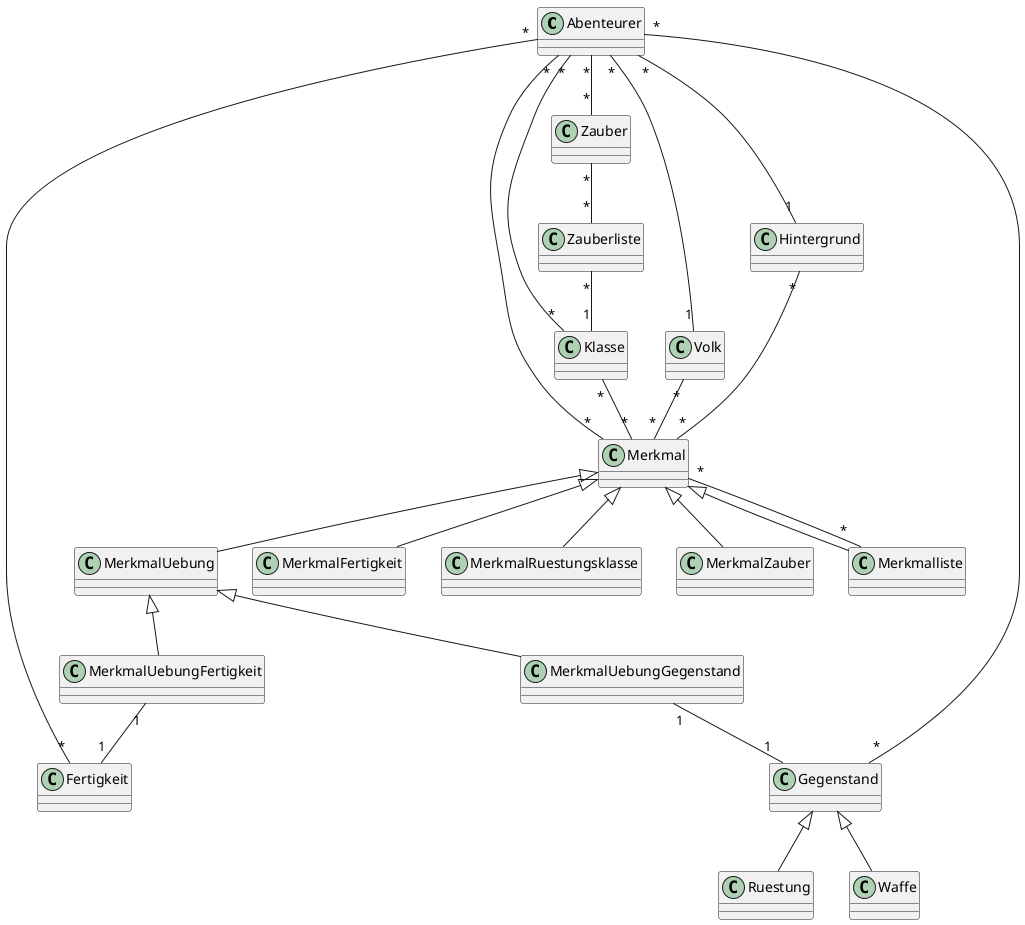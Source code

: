 @startuml

class Abenteurer
class Fertigkeit
class Gegenstand
class Hintergrund
class Klasse
class Merkmal
class Merkmalliste
class MerkmalUebung
class MerkmalUebungFertigkeit
class MerkmalUebungGegenstand
class Volk
class Zauber
class Zauberliste

Abenteurer "*" -- "1" Hintergrund
Abenteurer "*" -- "*" Fertigkeit
Abenteurer "*" -- "*" Gegenstand
Abenteurer "*" -- "*" Klasse
Abenteurer "*" -- "*" Merkmal
Abenteurer "*" -- "1" Volk
Abenteurer "*" -- "*" Zauber

Gegenstand <|-- Ruestung
Gegenstand <|-- Waffe

Hintergrund "*" -- "*" Merkmal

Klasse "*" -- "*" Merkmal

Merkmal <|-- MerkmalFertigkeit
Merkmal <|-- Merkmalliste
Merkmal <|-- MerkmalRuestungsklasse
Merkmal <|-- MerkmalUebung
Merkmal <|-- MerkmalZauber

Merkmalliste "*" -- "*" Merkmal

MerkmalUebungFertigkeit "1" -- "1" Fertigkeit
MerkmalUebungGegenstand "1" -- "1" Gegenstand

MerkmalUebung <|-- MerkmalUebungFertigkeit
MerkmalUebung <|-- MerkmalUebungGegenstand

Volk "*" -- "*" Merkmal

Zauber "*" -- "*" Zauberliste


Zauberliste "*" -- "1" Klasse

@enduml